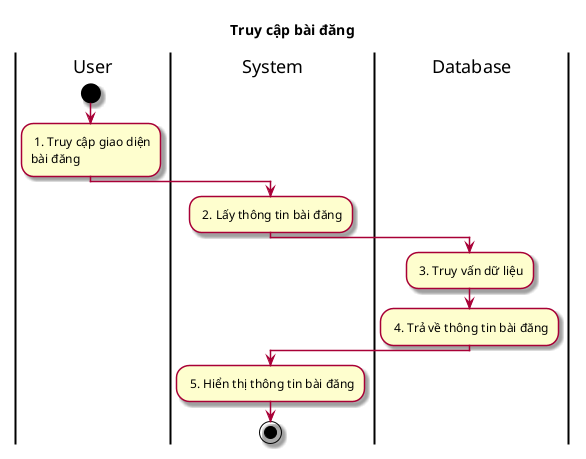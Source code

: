 @startuml ActTruyCapBaiDang

skin rose
title Truy cập bài đăng

|User|
start
: 1. Truy cập giao diện\nbài đăng;
|System|
: 2. Lấy thông tin bài đăng;
|Database|
: 3. Truy vấn dữ liệu;
: 4. Trả về thông tin bài đăng;
|System|
: 5. Hiển thị thông tin bài đăng;
stop

@enduml